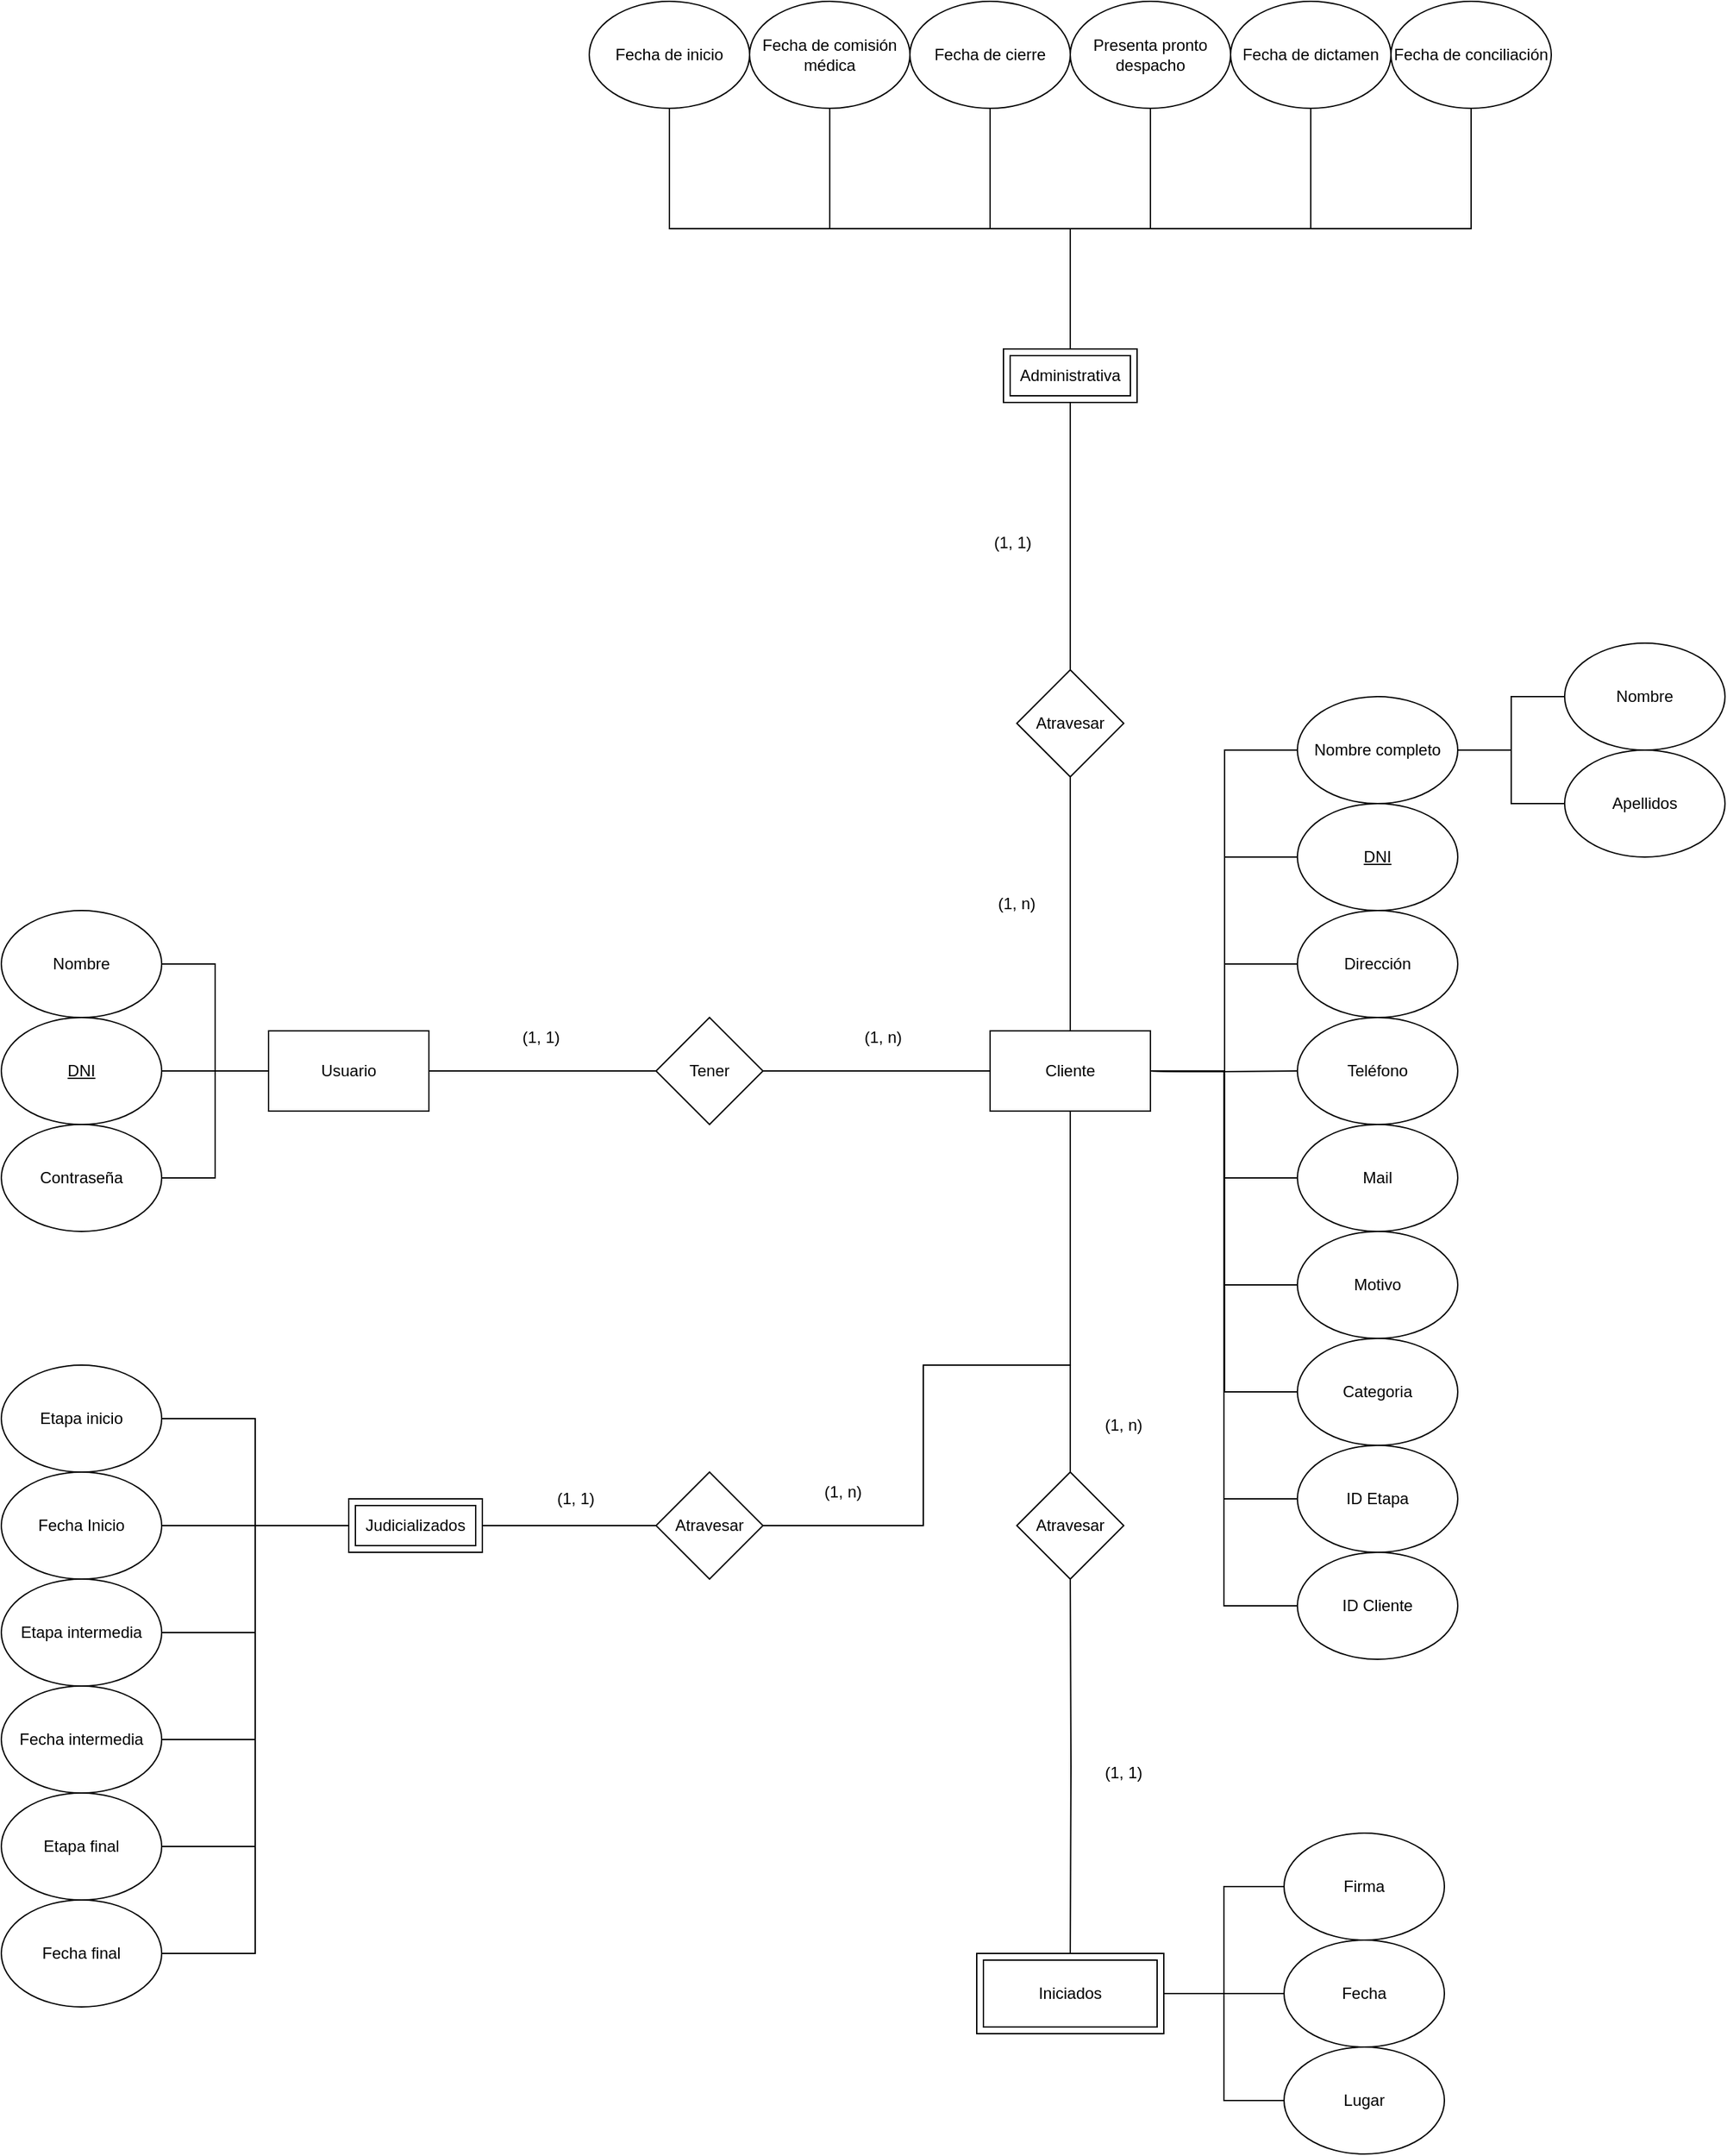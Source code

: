<mxfile version="17.5.0"><diagram id="WQm3iHNblCTHxXPdA6MW" name="Page-1"><mxGraphModel dx="1722" dy="2365" grid="1" gridSize="10" guides="1" tooltips="1" connect="1" arrows="1" fold="1" page="1" pageScale="1" pageWidth="827" pageHeight="1169" math="0" shadow="0"><root><mxCell id="0"/><mxCell id="1" parent="0"/><mxCell id="YgEDOjBLeoyRc4PZfaWA-1" value="Usuario" style="rounded=0;whiteSpace=wrap;html=1;" vertex="1" parent="1"><mxGeometry x="240" y="150" width="120" height="60" as="geometry"/></mxCell><mxCell id="YgEDOjBLeoyRc4PZfaWA-10" style="edgeStyle=orthogonalEdgeStyle;rounded=0;orthogonalLoop=1;jettySize=auto;html=1;exitX=1;exitY=0.5;exitDx=0;exitDy=0;entryX=0;entryY=0.5;entryDx=0;entryDy=0;endArrow=none;endFill=0;" edge="1" parent="1" source="YgEDOjBLeoyRc4PZfaWA-2" target="YgEDOjBLeoyRc4PZfaWA-1"><mxGeometry relative="1" as="geometry"/></mxCell><mxCell id="YgEDOjBLeoyRc4PZfaWA-2" value="Contraseña" style="ellipse;whiteSpace=wrap;html=1;" vertex="1" parent="1"><mxGeometry x="40" y="220" width="120" height="80" as="geometry"/></mxCell><mxCell id="YgEDOjBLeoyRc4PZfaWA-8" style="edgeStyle=orthogonalEdgeStyle;rounded=0;orthogonalLoop=1;jettySize=auto;html=1;exitX=1;exitY=0.5;exitDx=0;exitDy=0;entryX=0;entryY=0.5;entryDx=0;entryDy=0;endArrow=none;endFill=0;" edge="1" parent="1" source="YgEDOjBLeoyRc4PZfaWA-3" target="YgEDOjBLeoyRc4PZfaWA-1"><mxGeometry relative="1" as="geometry"/></mxCell><mxCell id="YgEDOjBLeoyRc4PZfaWA-3" value="Nombre" style="ellipse;whiteSpace=wrap;html=1;" vertex="1" parent="1"><mxGeometry x="40" y="60" width="120" height="80" as="geometry"/></mxCell><mxCell id="YgEDOjBLeoyRc4PZfaWA-9" style="edgeStyle=orthogonalEdgeStyle;rounded=0;orthogonalLoop=1;jettySize=auto;html=1;exitX=1;exitY=0.5;exitDx=0;exitDy=0;entryX=0;entryY=0.5;entryDx=0;entryDy=0;endArrow=none;endFill=0;" edge="1" parent="1" source="YgEDOjBLeoyRc4PZfaWA-4" target="YgEDOjBLeoyRc4PZfaWA-1"><mxGeometry relative="1" as="geometry"/></mxCell><mxCell id="YgEDOjBLeoyRc4PZfaWA-4" value="DNI" style="ellipse;whiteSpace=wrap;html=1;fontStyle=4" vertex="1" parent="1"><mxGeometry x="40" y="140" width="120" height="80" as="geometry"/></mxCell><mxCell id="YgEDOjBLeoyRc4PZfaWA-33" style="edgeStyle=orthogonalEdgeStyle;rounded=0;orthogonalLoop=1;jettySize=auto;html=1;exitX=1;exitY=0.5;exitDx=0;exitDy=0;entryX=0;entryY=0.5;entryDx=0;entryDy=0;endArrow=none;endFill=0;" edge="1" parent="1" target="YgEDOjBLeoyRc4PZfaWA-23"><mxGeometry relative="1" as="geometry"><mxPoint x="900" y="180" as="sourcePoint"/></mxGeometry></mxCell><mxCell id="YgEDOjBLeoyRc4PZfaWA-34" style="edgeStyle=orthogonalEdgeStyle;rounded=0;orthogonalLoop=1;jettySize=auto;html=1;exitX=1;exitY=0.5;exitDx=0;exitDy=0;entryX=0;entryY=0.5;entryDx=0;entryDy=0;endArrow=none;endFill=0;" edge="1" parent="1" target="YgEDOjBLeoyRc4PZfaWA-14"><mxGeometry relative="1" as="geometry"><mxPoint x="900" y="180" as="sourcePoint"/></mxGeometry></mxCell><mxCell id="YgEDOjBLeoyRc4PZfaWA-35" style="edgeStyle=orthogonalEdgeStyle;rounded=0;orthogonalLoop=1;jettySize=auto;html=1;exitX=1;exitY=0.5;exitDx=0;exitDy=0;entryX=0;entryY=0.5;entryDx=0;entryDy=0;endArrow=none;endFill=0;" edge="1" parent="1" target="YgEDOjBLeoyRc4PZfaWA-16"><mxGeometry relative="1" as="geometry"><mxPoint x="900" y="180" as="sourcePoint"/></mxGeometry></mxCell><mxCell id="YgEDOjBLeoyRc4PZfaWA-36" style="edgeStyle=orthogonalEdgeStyle;rounded=0;orthogonalLoop=1;jettySize=auto;html=1;exitX=1;exitY=0.5;exitDx=0;exitDy=0;entryX=0;entryY=0.5;entryDx=0;entryDy=0;endArrow=none;endFill=0;" edge="1" parent="1" target="YgEDOjBLeoyRc4PZfaWA-15"><mxGeometry relative="1" as="geometry"><mxPoint x="900" y="180" as="sourcePoint"/></mxGeometry></mxCell><mxCell id="YgEDOjBLeoyRc4PZfaWA-37" style="edgeStyle=orthogonalEdgeStyle;rounded=0;orthogonalLoop=1;jettySize=auto;html=1;exitX=1;exitY=0.5;exitDx=0;exitDy=0;entryX=0;entryY=0.5;entryDx=0;entryDy=0;endArrow=none;endFill=0;" edge="1" parent="1" target="YgEDOjBLeoyRc4PZfaWA-24"><mxGeometry relative="1" as="geometry"><mxPoint x="900" y="180" as="sourcePoint"/></mxGeometry></mxCell><mxCell id="YgEDOjBLeoyRc4PZfaWA-38" style="edgeStyle=orthogonalEdgeStyle;rounded=0;orthogonalLoop=1;jettySize=auto;html=1;exitX=1;exitY=0.5;exitDx=0;exitDy=0;entryX=0;entryY=0.5;entryDx=0;entryDy=0;endArrow=none;endFill=0;" edge="1" parent="1" target="YgEDOjBLeoyRc4PZfaWA-22"><mxGeometry relative="1" as="geometry"><mxPoint x="900" y="180" as="sourcePoint"/></mxGeometry></mxCell><mxCell id="YgEDOjBLeoyRc4PZfaWA-39" style="edgeStyle=orthogonalEdgeStyle;rounded=0;orthogonalLoop=1;jettySize=auto;html=1;exitX=1;exitY=0.5;exitDx=0;exitDy=0;entryX=0;entryY=0.5;entryDx=0;entryDy=0;endArrow=none;endFill=0;" edge="1" parent="1" target="YgEDOjBLeoyRc4PZfaWA-31"><mxGeometry relative="1" as="geometry"><mxPoint x="900" y="180" as="sourcePoint"/></mxGeometry></mxCell><mxCell id="YgEDOjBLeoyRc4PZfaWA-13" value="Cliente" style="rounded=0;whiteSpace=wrap;html=1;" vertex="1" parent="1"><mxGeometry x="780" y="150" width="120" height="60" as="geometry"/></mxCell><mxCell id="YgEDOjBLeoyRc4PZfaWA-14" value="DNI" style="ellipse;whiteSpace=wrap;html=1;fontStyle=4" vertex="1" parent="1"><mxGeometry x="1010" y="-20" width="120" height="80" as="geometry"/></mxCell><mxCell id="YgEDOjBLeoyRc4PZfaWA-15" value="Teléfono" style="ellipse;whiteSpace=wrap;html=1;" vertex="1" parent="1"><mxGeometry x="1010" y="140" width="120" height="80" as="geometry"/></mxCell><mxCell id="YgEDOjBLeoyRc4PZfaWA-16" value="Dirección" style="ellipse;whiteSpace=wrap;html=1;" vertex="1" parent="1"><mxGeometry x="1010" y="60" width="120" height="80" as="geometry"/></mxCell><mxCell id="YgEDOjBLeoyRc4PZfaWA-25" style="edgeStyle=orthogonalEdgeStyle;rounded=0;orthogonalLoop=1;jettySize=auto;html=1;exitX=0;exitY=0.5;exitDx=0;exitDy=0;entryX=1;entryY=0.5;entryDx=0;entryDy=0;endArrow=none;endFill=0;" edge="1" parent="1" source="YgEDOjBLeoyRc4PZfaWA-20" target="YgEDOjBLeoyRc4PZfaWA-1"><mxGeometry relative="1" as="geometry"/></mxCell><mxCell id="YgEDOjBLeoyRc4PZfaWA-26" style="edgeStyle=orthogonalEdgeStyle;rounded=0;orthogonalLoop=1;jettySize=auto;html=1;exitX=1;exitY=0.5;exitDx=0;exitDy=0;entryX=0;entryY=0.5;entryDx=0;entryDy=0;endArrow=none;endFill=0;" edge="1" parent="1" source="YgEDOjBLeoyRc4PZfaWA-20" target="YgEDOjBLeoyRc4PZfaWA-13"><mxGeometry relative="1" as="geometry"/></mxCell><mxCell id="YgEDOjBLeoyRc4PZfaWA-20" value="Tener" style="rhombus;whiteSpace=wrap;html=1;" vertex="1" parent="1"><mxGeometry x="530" y="140" width="80" height="80" as="geometry"/></mxCell><mxCell id="YgEDOjBLeoyRc4PZfaWA-22" value="Motivo" style="ellipse;whiteSpace=wrap;html=1;" vertex="1" parent="1"><mxGeometry x="1010" y="300" width="120" height="80" as="geometry"/></mxCell><mxCell id="YgEDOjBLeoyRc4PZfaWA-23" value="Nombre completo" style="ellipse;whiteSpace=wrap;html=1;" vertex="1" parent="1"><mxGeometry x="1010" y="-100" width="120" height="80" as="geometry"/></mxCell><mxCell id="YgEDOjBLeoyRc4PZfaWA-24" value="Mail" style="ellipse;whiteSpace=wrap;html=1;" vertex="1" parent="1"><mxGeometry x="1010" y="220" width="120" height="80" as="geometry"/></mxCell><mxCell id="YgEDOjBLeoyRc4PZfaWA-30" style="edgeStyle=orthogonalEdgeStyle;rounded=0;orthogonalLoop=1;jettySize=auto;html=1;exitX=0;exitY=0.5;exitDx=0;exitDy=0;endArrow=none;endFill=0;" edge="1" parent="1" source="YgEDOjBLeoyRc4PZfaWA-27" target="YgEDOjBLeoyRc4PZfaWA-23"><mxGeometry relative="1" as="geometry"/></mxCell><mxCell id="YgEDOjBLeoyRc4PZfaWA-27" value="Apellidos" style="ellipse;whiteSpace=wrap;html=1;" vertex="1" parent="1"><mxGeometry x="1210" y="-60" width="120" height="80" as="geometry"/></mxCell><mxCell id="YgEDOjBLeoyRc4PZfaWA-29" value="" style="edgeStyle=orthogonalEdgeStyle;rounded=0;orthogonalLoop=1;jettySize=auto;html=1;endArrow=none;endFill=0;" edge="1" parent="1" source="YgEDOjBLeoyRc4PZfaWA-28" target="YgEDOjBLeoyRc4PZfaWA-23"><mxGeometry relative="1" as="geometry"/></mxCell><mxCell id="YgEDOjBLeoyRc4PZfaWA-28" value="Nombre" style="ellipse;whiteSpace=wrap;html=1;" vertex="1" parent="1"><mxGeometry x="1210" y="-140" width="120" height="80" as="geometry"/></mxCell><mxCell id="YgEDOjBLeoyRc4PZfaWA-31" value="Categoria" style="ellipse;whiteSpace=wrap;html=1;" vertex="1" parent="1"><mxGeometry x="1010" y="380" width="120" height="80" as="geometry"/></mxCell><mxCell id="YgEDOjBLeoyRc4PZfaWA-42" style="edgeStyle=orthogonalEdgeStyle;rounded=0;orthogonalLoop=1;jettySize=auto;html=1;exitX=0.5;exitY=0;exitDx=0;exitDy=0;entryX=0.5;entryY=1;entryDx=0;entryDy=0;endArrow=none;endFill=0;" edge="1" parent="1" target="YgEDOjBLeoyRc4PZfaWA-41"><mxGeometry relative="1" as="geometry"><mxPoint x="840" y="840.0" as="sourcePoint"/></mxGeometry></mxCell><mxCell id="YgEDOjBLeoyRc4PZfaWA-43" style="edgeStyle=orthogonalEdgeStyle;rounded=0;orthogonalLoop=1;jettySize=auto;html=1;exitX=0.5;exitY=0;exitDx=0;exitDy=0;entryX=0.5;entryY=1;entryDx=0;entryDy=0;endArrow=none;endFill=0;" edge="1" parent="1" source="YgEDOjBLeoyRc4PZfaWA-41" target="YgEDOjBLeoyRc4PZfaWA-13"><mxGeometry relative="1" as="geometry"/></mxCell><mxCell id="YgEDOjBLeoyRc4PZfaWA-41" value="Atravesar" style="rhombus;whiteSpace=wrap;html=1;" vertex="1" parent="1"><mxGeometry x="800" y="480" width="80" height="80" as="geometry"/></mxCell><mxCell id="YgEDOjBLeoyRc4PZfaWA-44" value="(1, n)" style="text;html=1;strokeColor=none;fillColor=none;align=center;verticalAlign=middle;whiteSpace=wrap;rounded=0;" vertex="1" parent="1"><mxGeometry x="670" y="140" width="60" height="30" as="geometry"/></mxCell><mxCell id="YgEDOjBLeoyRc4PZfaWA-45" value="(1, 1)" style="text;html=1;strokeColor=none;fillColor=none;align=center;verticalAlign=middle;whiteSpace=wrap;rounded=0;" vertex="1" parent="1"><mxGeometry x="413.5" y="140" width="60" height="30" as="geometry"/></mxCell><mxCell id="YgEDOjBLeoyRc4PZfaWA-73" style="edgeStyle=orthogonalEdgeStyle;rounded=0;orthogonalLoop=1;jettySize=auto;html=1;exitX=0;exitY=0.5;exitDx=0;exitDy=0;entryX=1;entryY=0.5;entryDx=0;entryDy=0;endArrow=none;endFill=0;" edge="1" parent="1" source="YgEDOjBLeoyRc4PZfaWA-60" target="YgEDOjBLeoyRc4PZfaWA-13"><mxGeometry relative="1" as="geometry"/></mxCell><mxCell id="YgEDOjBLeoyRc4PZfaWA-60" value="ID Etapa" style="ellipse;whiteSpace=wrap;html=1;" vertex="1" parent="1"><mxGeometry x="1010" y="460" width="120" height="80" as="geometry"/></mxCell><mxCell id="YgEDOjBLeoyRc4PZfaWA-81" style="edgeStyle=orthogonalEdgeStyle;rounded=0;orthogonalLoop=1;jettySize=auto;html=1;exitX=1;exitY=0.5;exitDx=0;exitDy=0;entryX=0;entryY=0.5;entryDx=0;entryDy=0;endArrow=none;endFill=0;" edge="1" parent="1" source="YgEDOjBLeoyRc4PZfaWA-64" target="YgEDOjBLeoyRc4PZfaWA-79"><mxGeometry relative="1" as="geometry"/></mxCell><mxCell id="YgEDOjBLeoyRc4PZfaWA-64" value="Iniciados" style="shape=ext;margin=3;double=1;whiteSpace=wrap;html=1;align=center;" vertex="1" parent="1"><mxGeometry x="770" y="840" width="140" height="60" as="geometry"/></mxCell><mxCell id="YgEDOjBLeoyRc4PZfaWA-76" style="edgeStyle=orthogonalEdgeStyle;rounded=0;orthogonalLoop=1;jettySize=auto;html=1;exitX=0;exitY=0.5;exitDx=0;exitDy=0;entryX=1;entryY=0.5;entryDx=0;entryDy=0;endArrow=none;endFill=0;" edge="1" parent="1" source="YgEDOjBLeoyRc4PZfaWA-75" target="YgEDOjBLeoyRc4PZfaWA-13"><mxGeometry relative="1" as="geometry"/></mxCell><mxCell id="YgEDOjBLeoyRc4PZfaWA-75" value="ID Cliente" style="ellipse;whiteSpace=wrap;html=1;" vertex="1" parent="1"><mxGeometry x="1010" y="540" width="120" height="80" as="geometry"/></mxCell><mxCell id="YgEDOjBLeoyRc4PZfaWA-84" style="edgeStyle=orthogonalEdgeStyle;rounded=0;orthogonalLoop=1;jettySize=auto;html=1;exitX=0;exitY=0.5;exitDx=0;exitDy=0;entryX=1;entryY=0.5;entryDx=0;entryDy=0;endArrow=none;endFill=0;" edge="1" parent="1" source="YgEDOjBLeoyRc4PZfaWA-78" target="YgEDOjBLeoyRc4PZfaWA-64"><mxGeometry relative="1" as="geometry"/></mxCell><mxCell id="YgEDOjBLeoyRc4PZfaWA-78" value="Lugar" style="ellipse;whiteSpace=wrap;html=1;" vertex="1" parent="1"><mxGeometry x="1000" y="910" width="120" height="80" as="geometry"/></mxCell><mxCell id="YgEDOjBLeoyRc4PZfaWA-79" value="Firma" style="ellipse;whiteSpace=wrap;html=1;" vertex="1" parent="1"><mxGeometry x="1000" y="750" width="120" height="80" as="geometry"/></mxCell><mxCell id="YgEDOjBLeoyRc4PZfaWA-82" style="edgeStyle=orthogonalEdgeStyle;rounded=0;orthogonalLoop=1;jettySize=auto;html=1;exitX=0;exitY=0.5;exitDx=0;exitDy=0;endArrow=none;endFill=0;" edge="1" parent="1" source="YgEDOjBLeoyRc4PZfaWA-80"><mxGeometry relative="1" as="geometry"><mxPoint x="910" y="870" as="targetPoint"/></mxGeometry></mxCell><mxCell id="YgEDOjBLeoyRc4PZfaWA-80" value="Fecha" style="ellipse;whiteSpace=wrap;html=1;" vertex="1" parent="1"><mxGeometry x="1000" y="830" width="120" height="80" as="geometry"/></mxCell><mxCell id="YgEDOjBLeoyRc4PZfaWA-101" style="edgeStyle=orthogonalEdgeStyle;rounded=0;orthogonalLoop=1;jettySize=auto;html=1;exitX=0.5;exitY=0;exitDx=0;exitDy=0;entryX=0.5;entryY=1;entryDx=0;entryDy=0;endArrow=none;endFill=0;" edge="1" parent="1" source="YgEDOjBLeoyRc4PZfaWA-85" target="YgEDOjBLeoyRc4PZfaWA-86"><mxGeometry relative="1" as="geometry"/></mxCell><mxCell id="YgEDOjBLeoyRc4PZfaWA-102" style="edgeStyle=orthogonalEdgeStyle;rounded=0;orthogonalLoop=1;jettySize=auto;html=1;exitX=0.5;exitY=1;exitDx=0;exitDy=0;entryX=0.5;entryY=0;entryDx=0;entryDy=0;endArrow=none;endFill=0;" edge="1" parent="1" source="YgEDOjBLeoyRc4PZfaWA-85" target="YgEDOjBLeoyRc4PZfaWA-13"><mxGeometry relative="1" as="geometry"/></mxCell><mxCell id="YgEDOjBLeoyRc4PZfaWA-85" value="Atravesar" style="rhombus;whiteSpace=wrap;html=1;" vertex="1" parent="1"><mxGeometry x="800" y="-120" width="80" height="80" as="geometry"/></mxCell><mxCell id="YgEDOjBLeoyRc4PZfaWA-94" style="edgeStyle=orthogonalEdgeStyle;rounded=0;orthogonalLoop=1;jettySize=auto;html=1;exitX=0.5;exitY=0;exitDx=0;exitDy=0;entryX=0.5;entryY=1;entryDx=0;entryDy=0;endArrow=none;endFill=0;" edge="1" parent="1" source="YgEDOjBLeoyRc4PZfaWA-86" target="YgEDOjBLeoyRc4PZfaWA-91"><mxGeometry relative="1" as="geometry"/></mxCell><mxCell id="YgEDOjBLeoyRc4PZfaWA-86" value="Administrativa" style="shape=ext;margin=3;double=1;whiteSpace=wrap;html=1;align=center;" vertex="1" parent="1"><mxGeometry x="790" y="-360" width="100" height="40" as="geometry"/></mxCell><mxCell id="YgEDOjBLeoyRc4PZfaWA-97" style="edgeStyle=orthogonalEdgeStyle;rounded=0;orthogonalLoop=1;jettySize=auto;html=1;exitX=0.5;exitY=1;exitDx=0;exitDy=0;entryX=0.5;entryY=0;entryDx=0;entryDy=0;endArrow=none;endFill=0;" edge="1" parent="1" source="YgEDOjBLeoyRc4PZfaWA-88" target="YgEDOjBLeoyRc4PZfaWA-86"><mxGeometry relative="1" as="geometry"/></mxCell><mxCell id="YgEDOjBLeoyRc4PZfaWA-88" value="Fecha de cierre" style="ellipse;whiteSpace=wrap;html=1;" vertex="1" parent="1"><mxGeometry x="720" y="-620" width="120" height="80" as="geometry"/></mxCell><mxCell id="YgEDOjBLeoyRc4PZfaWA-99" style="edgeStyle=orthogonalEdgeStyle;rounded=0;orthogonalLoop=1;jettySize=auto;html=1;exitX=0.5;exitY=1;exitDx=0;exitDy=0;entryX=0.5;entryY=0;entryDx=0;entryDy=0;endArrow=none;endFill=0;" edge="1" parent="1" source="YgEDOjBLeoyRc4PZfaWA-89" target="YgEDOjBLeoyRc4PZfaWA-86"><mxGeometry relative="1" as="geometry"/></mxCell><mxCell id="YgEDOjBLeoyRc4PZfaWA-89" value="Fecha de dictamen" style="ellipse;whiteSpace=wrap;html=1;" vertex="1" parent="1"><mxGeometry x="960" y="-620" width="120" height="80" as="geometry"/></mxCell><mxCell id="YgEDOjBLeoyRc4PZfaWA-98" style="edgeStyle=orthogonalEdgeStyle;rounded=0;orthogonalLoop=1;jettySize=auto;html=1;exitX=0.5;exitY=1;exitDx=0;exitDy=0;entryX=0.5;entryY=0;entryDx=0;entryDy=0;endArrow=none;endFill=0;" edge="1" parent="1" source="YgEDOjBLeoyRc4PZfaWA-90" target="YgEDOjBLeoyRc4PZfaWA-86"><mxGeometry relative="1" as="geometry"/></mxCell><mxCell id="YgEDOjBLeoyRc4PZfaWA-90" value="Presenta pronto despacho" style="ellipse;whiteSpace=wrap;html=1;" vertex="1" parent="1"><mxGeometry x="840" y="-620" width="120" height="80" as="geometry"/></mxCell><mxCell id="YgEDOjBLeoyRc4PZfaWA-91" value="Fecha de inicio" style="ellipse;whiteSpace=wrap;html=1;" vertex="1" parent="1"><mxGeometry x="480" y="-620" width="120" height="80" as="geometry"/></mxCell><mxCell id="YgEDOjBLeoyRc4PZfaWA-96" style="edgeStyle=orthogonalEdgeStyle;rounded=0;orthogonalLoop=1;jettySize=auto;html=1;exitX=0.5;exitY=1;exitDx=0;exitDy=0;entryX=0.5;entryY=0;entryDx=0;entryDy=0;endArrow=none;endFill=0;" edge="1" parent="1" source="YgEDOjBLeoyRc4PZfaWA-92" target="YgEDOjBLeoyRc4PZfaWA-86"><mxGeometry relative="1" as="geometry"/></mxCell><mxCell id="YgEDOjBLeoyRc4PZfaWA-92" value="Fecha de comisión médica" style="ellipse;whiteSpace=wrap;html=1;" vertex="1" parent="1"><mxGeometry x="600" y="-620" width="120" height="80" as="geometry"/></mxCell><mxCell id="YgEDOjBLeoyRc4PZfaWA-100" style="edgeStyle=orthogonalEdgeStyle;rounded=0;orthogonalLoop=1;jettySize=auto;html=1;exitX=0.5;exitY=1;exitDx=0;exitDy=0;entryX=0.5;entryY=0;entryDx=0;entryDy=0;endArrow=none;endFill=0;" edge="1" parent="1" source="YgEDOjBLeoyRc4PZfaWA-93" target="YgEDOjBLeoyRc4PZfaWA-86"><mxGeometry relative="1" as="geometry"/></mxCell><mxCell id="YgEDOjBLeoyRc4PZfaWA-93" value="Fecha de conciliación" style="ellipse;whiteSpace=wrap;html=1;" vertex="1" parent="1"><mxGeometry x="1080" y="-620" width="120" height="80" as="geometry"/></mxCell><mxCell id="YgEDOjBLeoyRc4PZfaWA-119" style="edgeStyle=orthogonalEdgeStyle;rounded=0;orthogonalLoop=1;jettySize=auto;html=1;exitX=1;exitY=0.5;exitDx=0;exitDy=0;entryX=0.5;entryY=1;entryDx=0;entryDy=0;endArrow=none;endFill=0;" edge="1" parent="1" source="YgEDOjBLeoyRc4PZfaWA-103" target="YgEDOjBLeoyRc4PZfaWA-13"><mxGeometry relative="1" as="geometry"><Array as="points"><mxPoint x="730" y="520"/><mxPoint x="730" y="400"/><mxPoint x="840" y="400"/></Array></mxGeometry></mxCell><mxCell id="YgEDOjBLeoyRc4PZfaWA-103" value="Atravesar" style="rhombus;whiteSpace=wrap;html=1;" vertex="1" parent="1"><mxGeometry x="530" y="480" width="80" height="80" as="geometry"/></mxCell><mxCell id="YgEDOjBLeoyRc4PZfaWA-118" style="edgeStyle=orthogonalEdgeStyle;rounded=0;orthogonalLoop=1;jettySize=auto;html=1;exitX=1;exitY=0.5;exitDx=0;exitDy=0;entryX=0;entryY=0.5;entryDx=0;entryDy=0;endArrow=none;endFill=0;" edge="1" parent="1" source="YgEDOjBLeoyRc4PZfaWA-105" target="YgEDOjBLeoyRc4PZfaWA-103"><mxGeometry relative="1" as="geometry"/></mxCell><mxCell id="YgEDOjBLeoyRc4PZfaWA-105" value="Judicializados" style="shape=ext;margin=3;double=1;whiteSpace=wrap;html=1;align=center;" vertex="1" parent="1"><mxGeometry x="300" y="500" width="100" height="40" as="geometry"/></mxCell><mxCell id="YgEDOjBLeoyRc4PZfaWA-117" style="edgeStyle=orthogonalEdgeStyle;rounded=0;orthogonalLoop=1;jettySize=auto;html=1;exitX=1;exitY=0.5;exitDx=0;exitDy=0;entryX=0;entryY=0.5;entryDx=0;entryDy=0;endArrow=none;endFill=0;" edge="1" parent="1" source="YgEDOjBLeoyRc4PZfaWA-106" target="YgEDOjBLeoyRc4PZfaWA-105"><mxGeometry relative="1" as="geometry"/></mxCell><mxCell id="YgEDOjBLeoyRc4PZfaWA-106" value="Fecha final" style="ellipse;whiteSpace=wrap;html=1;" vertex="1" parent="1"><mxGeometry x="40" y="800" width="120" height="80" as="geometry"/></mxCell><mxCell id="YgEDOjBLeoyRc4PZfaWA-116" style="edgeStyle=orthogonalEdgeStyle;rounded=0;orthogonalLoop=1;jettySize=auto;html=1;exitX=1;exitY=0.5;exitDx=0;exitDy=0;entryX=0;entryY=0.5;entryDx=0;entryDy=0;endArrow=none;endFill=0;" edge="1" parent="1" source="YgEDOjBLeoyRc4PZfaWA-107" target="YgEDOjBLeoyRc4PZfaWA-105"><mxGeometry relative="1" as="geometry"/></mxCell><mxCell id="YgEDOjBLeoyRc4PZfaWA-107" value="Etapa final" style="ellipse;whiteSpace=wrap;html=1;" vertex="1" parent="1"><mxGeometry x="40" y="720" width="120" height="80" as="geometry"/></mxCell><mxCell id="YgEDOjBLeoyRc4PZfaWA-112" style="edgeStyle=orthogonalEdgeStyle;rounded=0;orthogonalLoop=1;jettySize=auto;html=1;exitX=1;exitY=0.5;exitDx=0;exitDy=0;entryX=0;entryY=0.5;entryDx=0;entryDy=0;endArrow=none;endFill=0;" edge="1" parent="1" source="YgEDOjBLeoyRc4PZfaWA-108" target="YgEDOjBLeoyRc4PZfaWA-105"><mxGeometry relative="1" as="geometry"/></mxCell><mxCell id="YgEDOjBLeoyRc4PZfaWA-108" value="Etapa inicio" style="ellipse;whiteSpace=wrap;html=1;" vertex="1" parent="1"><mxGeometry x="40" y="400" width="120" height="80" as="geometry"/></mxCell><mxCell id="YgEDOjBLeoyRc4PZfaWA-115" style="edgeStyle=orthogonalEdgeStyle;rounded=0;orthogonalLoop=1;jettySize=auto;html=1;exitX=1;exitY=0.5;exitDx=0;exitDy=0;entryX=0;entryY=0.5;entryDx=0;entryDy=0;endArrow=none;endFill=0;" edge="1" parent="1" source="YgEDOjBLeoyRc4PZfaWA-109" target="YgEDOjBLeoyRc4PZfaWA-105"><mxGeometry relative="1" as="geometry"/></mxCell><mxCell id="YgEDOjBLeoyRc4PZfaWA-109" value="Fecha intermedia" style="ellipse;whiteSpace=wrap;html=1;" vertex="1" parent="1"><mxGeometry x="40" y="640" width="120" height="80" as="geometry"/></mxCell><mxCell id="YgEDOjBLeoyRc4PZfaWA-114" style="edgeStyle=orthogonalEdgeStyle;rounded=0;orthogonalLoop=1;jettySize=auto;html=1;exitX=1;exitY=0.5;exitDx=0;exitDy=0;entryX=0;entryY=0.5;entryDx=0;entryDy=0;endArrow=none;endFill=0;" edge="1" parent="1" source="YgEDOjBLeoyRc4PZfaWA-110" target="YgEDOjBLeoyRc4PZfaWA-105"><mxGeometry relative="1" as="geometry"/></mxCell><mxCell id="YgEDOjBLeoyRc4PZfaWA-110" value="Etapa intermedia" style="ellipse;whiteSpace=wrap;html=1;" vertex="1" parent="1"><mxGeometry x="40" y="560" width="120" height="80" as="geometry"/></mxCell><mxCell id="YgEDOjBLeoyRc4PZfaWA-113" style="edgeStyle=orthogonalEdgeStyle;rounded=0;orthogonalLoop=1;jettySize=auto;html=1;exitX=1;exitY=0.5;exitDx=0;exitDy=0;entryX=0;entryY=0.5;entryDx=0;entryDy=0;endArrow=none;endFill=0;" edge="1" parent="1" source="YgEDOjBLeoyRc4PZfaWA-111" target="YgEDOjBLeoyRc4PZfaWA-105"><mxGeometry relative="1" as="geometry"/></mxCell><mxCell id="YgEDOjBLeoyRc4PZfaWA-111" value="Fecha Inicio" style="ellipse;whiteSpace=wrap;html=1;" vertex="1" parent="1"><mxGeometry x="40" y="480" width="120" height="80" as="geometry"/></mxCell><mxCell id="YgEDOjBLeoyRc4PZfaWA-120" value="(1, 1)" style="text;html=1;strokeColor=none;fillColor=none;align=center;verticalAlign=middle;whiteSpace=wrap;rounded=0;" vertex="1" parent="1"><mxGeometry x="767" y="-230" width="60" height="30" as="geometry"/></mxCell><mxCell id="YgEDOjBLeoyRc4PZfaWA-121" value="(1, 1)" style="text;html=1;strokeColor=none;fillColor=none;align=center;verticalAlign=middle;whiteSpace=wrap;rounded=0;" vertex="1" parent="1"><mxGeometry x="850" y="690" width="60" height="30" as="geometry"/></mxCell><mxCell id="YgEDOjBLeoyRc4PZfaWA-122" value="(1, 1)" style="text;html=1;strokeColor=none;fillColor=none;align=center;verticalAlign=middle;whiteSpace=wrap;rounded=0;" vertex="1" parent="1"><mxGeometry x="440" y="485" width="60" height="30" as="geometry"/></mxCell><mxCell id="YgEDOjBLeoyRc4PZfaWA-123" value="(1, n)" style="text;html=1;strokeColor=none;fillColor=none;align=center;verticalAlign=middle;whiteSpace=wrap;rounded=0;" vertex="1" parent="1"><mxGeometry x="640" y="480" width="60" height="30" as="geometry"/></mxCell><mxCell id="YgEDOjBLeoyRc4PZfaWA-124" value="(1, n)" style="text;html=1;strokeColor=none;fillColor=none;align=center;verticalAlign=middle;whiteSpace=wrap;rounded=0;" vertex="1" parent="1"><mxGeometry x="850" y="430" width="60" height="30" as="geometry"/></mxCell><mxCell id="YgEDOjBLeoyRc4PZfaWA-125" value="(1, n)" style="text;html=1;strokeColor=none;fillColor=none;align=center;verticalAlign=middle;whiteSpace=wrap;rounded=0;" vertex="1" parent="1"><mxGeometry x="770" y="40" width="60" height="30" as="geometry"/></mxCell></root></mxGraphModel></diagram></mxfile>